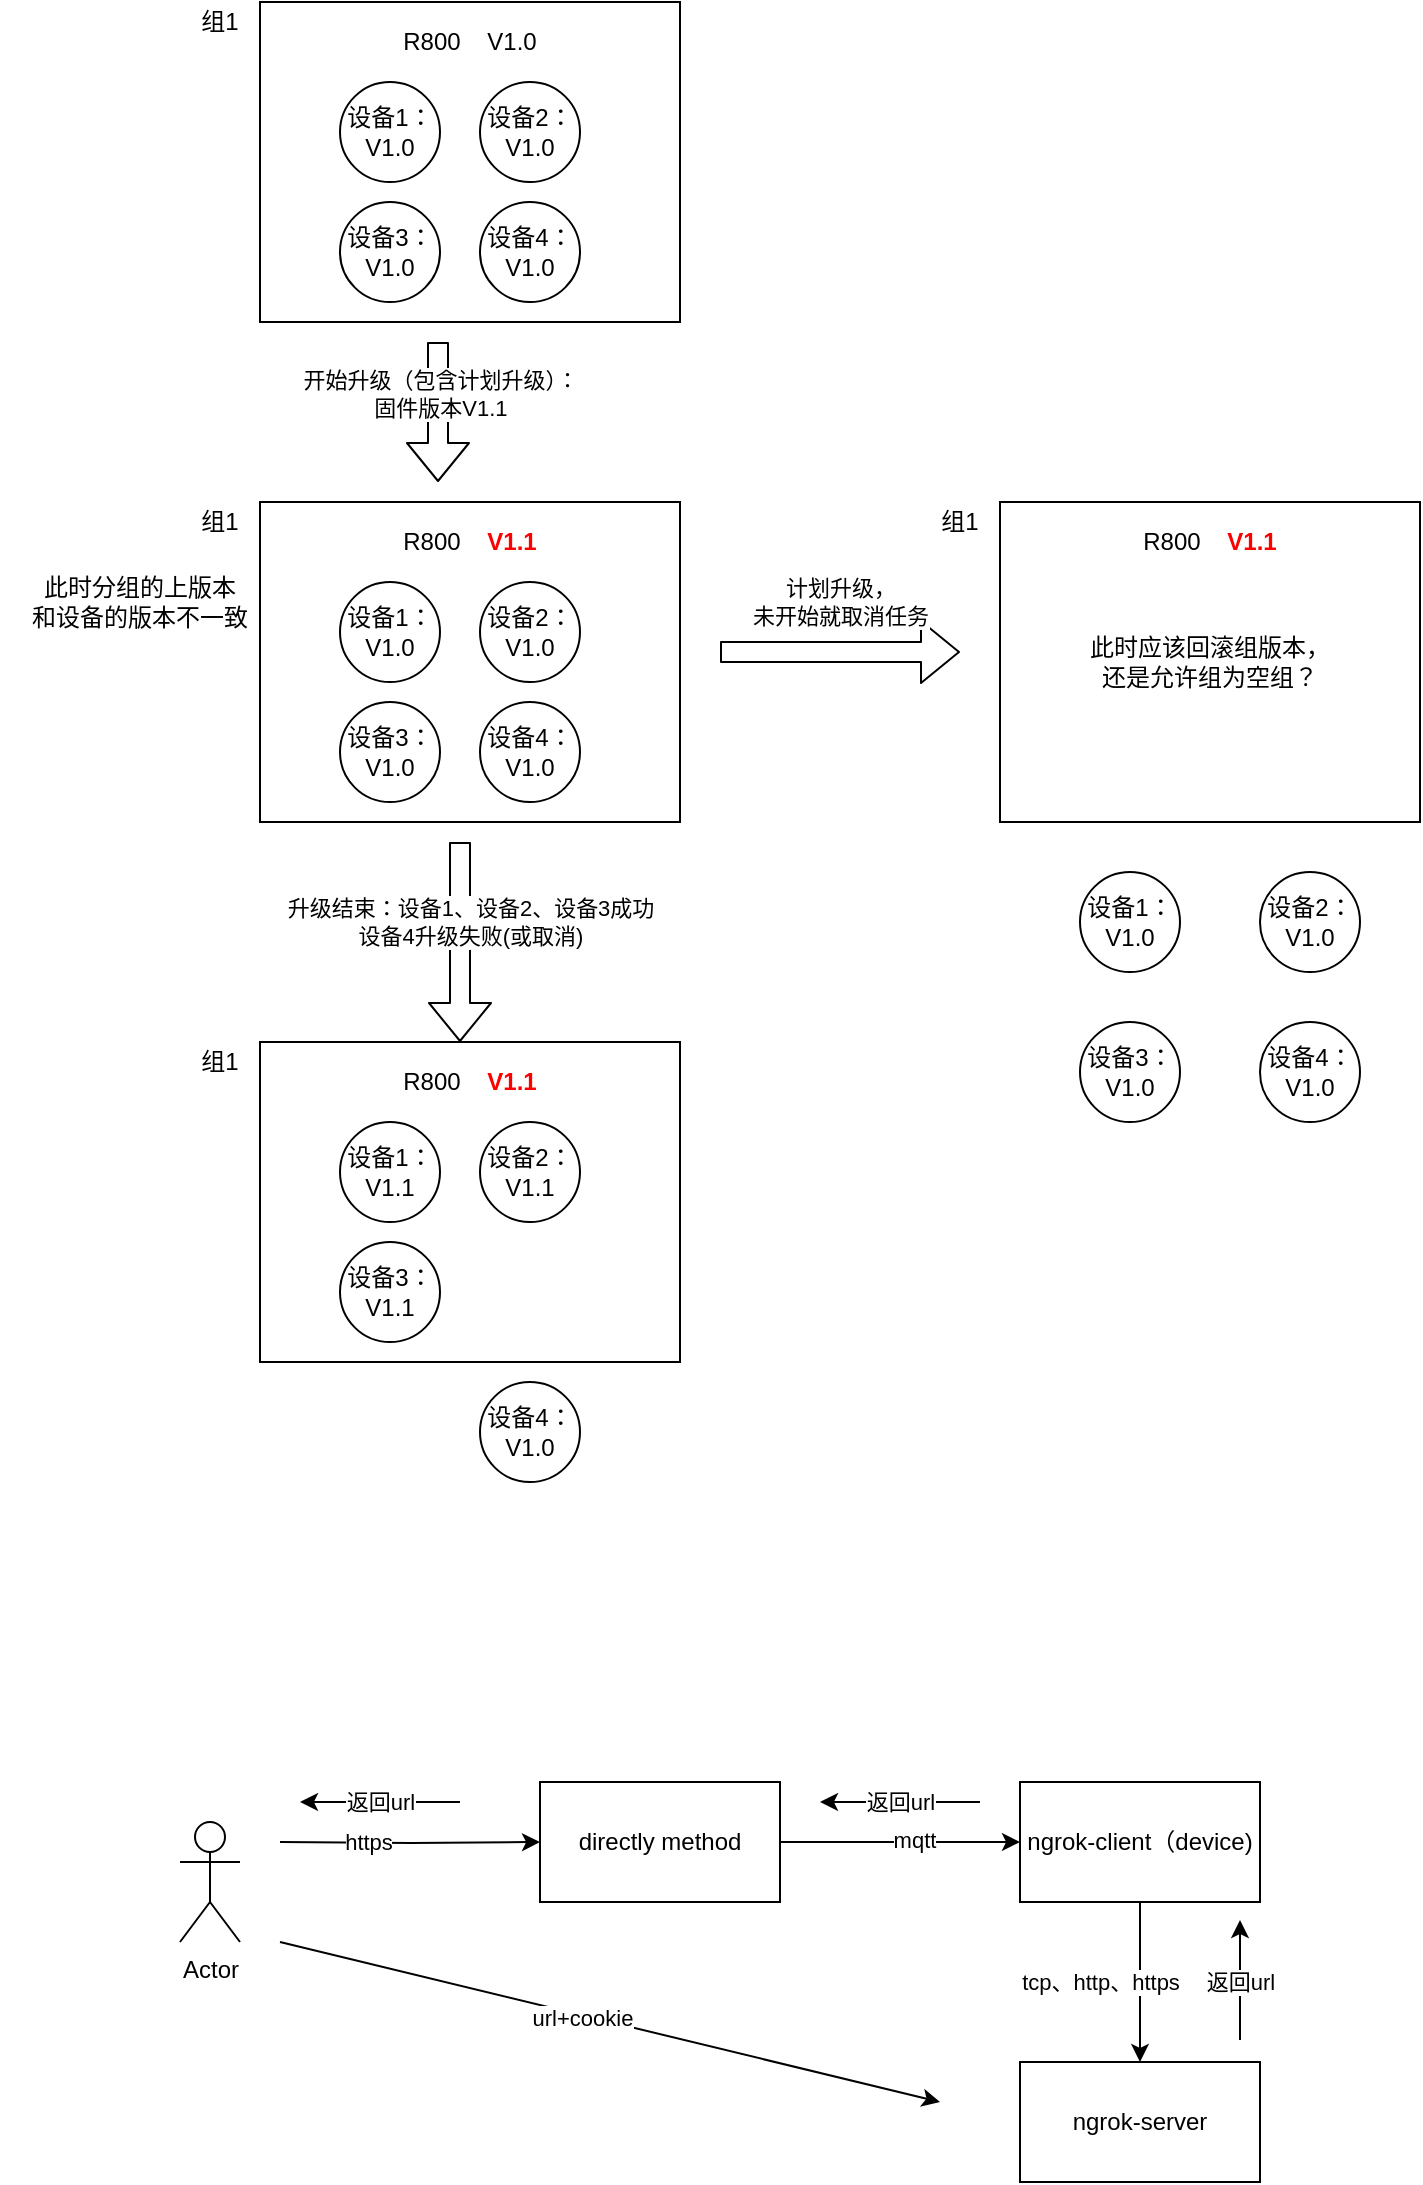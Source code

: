 <mxfile version="14.5.3" type="github"><diagram id="wrauErhoEFf_P9hfATMu" name="Page-1"><mxGraphModel dx="1185" dy="635" grid="1" gridSize="10" guides="1" tooltips="1" connect="1" arrows="1" fold="1" page="1" pageScale="1" pageWidth="827" pageHeight="1169" math="0" shadow="0"><root><mxCell id="0"/><mxCell id="1" parent="0"/><mxCell id="xtyJ2iblsGc8_XA2Mk3r-2" value="" style="rounded=0;whiteSpace=wrap;html=1;" parent="1" vertex="1"><mxGeometry x="150" y="150" width="210" height="160" as="geometry"/></mxCell><mxCell id="xtyJ2iblsGc8_XA2Mk3r-4" value="设备1：V1.0" style="ellipse;whiteSpace=wrap;html=1;aspect=fixed;" parent="1" vertex="1"><mxGeometry x="190" y="190" width="50" height="50" as="geometry"/></mxCell><mxCell id="xtyJ2iblsGc8_XA2Mk3r-10" value="组1" style="text;html=1;strokeColor=none;fillColor=none;align=center;verticalAlign=middle;whiteSpace=wrap;rounded=0;" parent="1" vertex="1"><mxGeometry x="110" y="150" width="40" height="20" as="geometry"/></mxCell><mxCell id="xtyJ2iblsGc8_XA2Mk3r-11" value="R800&amp;nbsp; &amp;nbsp; V1.0" style="text;html=1;strokeColor=none;fillColor=none;align=center;verticalAlign=middle;whiteSpace=wrap;rounded=0;" parent="1" vertex="1"><mxGeometry x="190" y="160" width="130" height="20" as="geometry"/></mxCell><mxCell id="xtyJ2iblsGc8_XA2Mk3r-12" value="" style="shape=flexArrow;endArrow=classic;html=1;" parent="1" edge="1"><mxGeometry width="50" height="50" relative="1" as="geometry"><mxPoint x="239" y="320" as="sourcePoint"/><mxPoint x="239" y="390" as="targetPoint"/></mxGeometry></mxCell><mxCell id="xtyJ2iblsGc8_XA2Mk3r-13" value="开始升级（包含计划升级）：&lt;br&gt;固件版本V1.1" style="edgeLabel;html=1;align=center;verticalAlign=middle;resizable=0;points=[];" parent="xtyJ2iblsGc8_XA2Mk3r-12" vertex="1" connectable="0"><mxGeometry x="-0.578" y="1" relative="1" as="geometry"><mxPoint y="11" as="offset"/></mxGeometry></mxCell><mxCell id="xtyJ2iblsGc8_XA2Mk3r-14" value="" style="rounded=0;whiteSpace=wrap;html=1;" parent="1" vertex="1"><mxGeometry x="150" y="400" width="210" height="160" as="geometry"/></mxCell><mxCell id="xtyJ2iblsGc8_XA2Mk3r-19" value="组1" style="text;html=1;strokeColor=none;fillColor=none;align=center;verticalAlign=middle;whiteSpace=wrap;rounded=0;" parent="1" vertex="1"><mxGeometry x="110" y="400" width="40" height="20" as="geometry"/></mxCell><mxCell id="xtyJ2iblsGc8_XA2Mk3r-20" value="R800&amp;nbsp; &amp;nbsp; &lt;b&gt;&lt;font color=&quot;#ff0000&quot;&gt;V1.1&lt;/font&gt;&lt;/b&gt;" style="text;html=1;strokeColor=none;fillColor=none;align=center;verticalAlign=middle;whiteSpace=wrap;rounded=0;" parent="1" vertex="1"><mxGeometry x="190" y="410" width="130" height="20" as="geometry"/></mxCell><mxCell id="xtyJ2iblsGc8_XA2Mk3r-21" value="设备2：V1.0" style="ellipse;whiteSpace=wrap;html=1;aspect=fixed;" parent="1" vertex="1"><mxGeometry x="260" y="190" width="50" height="50" as="geometry"/></mxCell><mxCell id="xtyJ2iblsGc8_XA2Mk3r-22" value="设备3：V1.0" style="ellipse;whiteSpace=wrap;html=1;aspect=fixed;" parent="1" vertex="1"><mxGeometry x="190" y="250" width="50" height="50" as="geometry"/></mxCell><mxCell id="xtyJ2iblsGc8_XA2Mk3r-25" value="设备4：V1.0" style="ellipse;whiteSpace=wrap;html=1;aspect=fixed;" parent="1" vertex="1"><mxGeometry x="260" y="250" width="50" height="50" as="geometry"/></mxCell><mxCell id="xtyJ2iblsGc8_XA2Mk3r-26" value="设备1：V1.0" style="ellipse;whiteSpace=wrap;html=1;aspect=fixed;" parent="1" vertex="1"><mxGeometry x="190" y="440" width="50" height="50" as="geometry"/></mxCell><mxCell id="xtyJ2iblsGc8_XA2Mk3r-27" value="设备2：V1.0" style="ellipse;whiteSpace=wrap;html=1;aspect=fixed;" parent="1" vertex="1"><mxGeometry x="260" y="440" width="50" height="50" as="geometry"/></mxCell><mxCell id="xtyJ2iblsGc8_XA2Mk3r-29" value="设备3：V1.0" style="ellipse;whiteSpace=wrap;html=1;aspect=fixed;" parent="1" vertex="1"><mxGeometry x="190" y="500" width="50" height="50" as="geometry"/></mxCell><mxCell id="xtyJ2iblsGc8_XA2Mk3r-30" value="设备4：V1.0" style="ellipse;whiteSpace=wrap;html=1;aspect=fixed;" parent="1" vertex="1"><mxGeometry x="260" y="500" width="50" height="50" as="geometry"/></mxCell><mxCell id="xtyJ2iblsGc8_XA2Mk3r-31" value="" style="rounded=0;whiteSpace=wrap;html=1;" parent="1" vertex="1"><mxGeometry x="150" y="670" width="210" height="160" as="geometry"/></mxCell><mxCell id="xtyJ2iblsGc8_XA2Mk3r-32" value="组1" style="text;html=1;strokeColor=none;fillColor=none;align=center;verticalAlign=middle;whiteSpace=wrap;rounded=0;" parent="1" vertex="1"><mxGeometry x="110" y="670" width="40" height="20" as="geometry"/></mxCell><mxCell id="xtyJ2iblsGc8_XA2Mk3r-33" value="R800&amp;nbsp; &amp;nbsp; &lt;b&gt;&lt;font color=&quot;#ff0000&quot;&gt;V1.1&lt;/font&gt;&lt;/b&gt;" style="text;html=1;strokeColor=none;fillColor=none;align=center;verticalAlign=middle;whiteSpace=wrap;rounded=0;" parent="1" vertex="1"><mxGeometry x="190" y="680" width="130" height="20" as="geometry"/></mxCell><mxCell id="xtyJ2iblsGc8_XA2Mk3r-34" value="设备1：V1.1" style="ellipse;whiteSpace=wrap;html=1;aspect=fixed;" parent="1" vertex="1"><mxGeometry x="190" y="710" width="50" height="50" as="geometry"/></mxCell><mxCell id="xtyJ2iblsGc8_XA2Mk3r-35" value="设备2：V1.1" style="ellipse;whiteSpace=wrap;html=1;aspect=fixed;" parent="1" vertex="1"><mxGeometry x="260" y="710" width="50" height="50" as="geometry"/></mxCell><mxCell id="xtyJ2iblsGc8_XA2Mk3r-36" value="设备3：V1.1" style="ellipse;whiteSpace=wrap;html=1;aspect=fixed;" parent="1" vertex="1"><mxGeometry x="190" y="770" width="50" height="50" as="geometry"/></mxCell><mxCell id="xtyJ2iblsGc8_XA2Mk3r-37" value="设备4：V1.0" style="ellipse;whiteSpace=wrap;html=1;aspect=fixed;" parent="1" vertex="1"><mxGeometry x="260" y="840" width="50" height="50" as="geometry"/></mxCell><mxCell id="xtyJ2iblsGc8_XA2Mk3r-38" value="" style="shape=flexArrow;endArrow=classic;html=1;" parent="1" edge="1"><mxGeometry width="50" height="50" relative="1" as="geometry"><mxPoint x="250" y="570" as="sourcePoint"/><mxPoint x="250" y="670" as="targetPoint"/></mxGeometry></mxCell><mxCell id="xtyJ2iblsGc8_XA2Mk3r-39" value="升级结束：设备1、设备2、设备3成功&lt;br&gt;设备4升级失败(或取消)" style="edgeLabel;html=1;align=center;verticalAlign=middle;resizable=0;points=[];" parent="xtyJ2iblsGc8_XA2Mk3r-38" vertex="1" connectable="0"><mxGeometry x="-0.578" y="1" relative="1" as="geometry"><mxPoint x="4" y="19" as="offset"/></mxGeometry></mxCell><mxCell id="xtyJ2iblsGc8_XA2Mk3r-40" value="此时分组的上版本&lt;br&gt;和设备的版本不一致" style="text;html=1;strokeColor=none;fillColor=none;align=center;verticalAlign=middle;whiteSpace=wrap;rounded=0;" parent="1" vertex="1"><mxGeometry x="20" y="440" width="140" height="20" as="geometry"/></mxCell><mxCell id="xtyJ2iblsGc8_XA2Mk3r-41" value="此时应该回滚组版本，&lt;br&gt;还是允许组为空组？" style="rounded=0;whiteSpace=wrap;html=1;" parent="1" vertex="1"><mxGeometry x="520" y="400" width="210" height="160" as="geometry"/></mxCell><mxCell id="xtyJ2iblsGc8_XA2Mk3r-42" value="组1" style="text;html=1;strokeColor=none;fillColor=none;align=center;verticalAlign=middle;whiteSpace=wrap;rounded=0;" parent="1" vertex="1"><mxGeometry x="480" y="400" width="40" height="20" as="geometry"/></mxCell><mxCell id="xtyJ2iblsGc8_XA2Mk3r-43" value="R800&amp;nbsp; &amp;nbsp; &lt;b&gt;&lt;font color=&quot;#ff0000&quot;&gt;V1.1&lt;/font&gt;&lt;/b&gt;" style="text;html=1;strokeColor=none;fillColor=none;align=center;verticalAlign=middle;whiteSpace=wrap;rounded=0;" parent="1" vertex="1"><mxGeometry x="560" y="410" width="130" height="20" as="geometry"/></mxCell><mxCell id="xtyJ2iblsGc8_XA2Mk3r-44" value="设备1：V1.0" style="ellipse;whiteSpace=wrap;html=1;aspect=fixed;" parent="1" vertex="1"><mxGeometry x="560" y="585" width="50" height="50" as="geometry"/></mxCell><mxCell id="xtyJ2iblsGc8_XA2Mk3r-45" value="设备2：V1.0" style="ellipse;whiteSpace=wrap;html=1;aspect=fixed;" parent="1" vertex="1"><mxGeometry x="650" y="585" width="50" height="50" as="geometry"/></mxCell><mxCell id="xtyJ2iblsGc8_XA2Mk3r-46" value="设备3：V1.0" style="ellipse;whiteSpace=wrap;html=1;aspect=fixed;" parent="1" vertex="1"><mxGeometry x="560" y="660" width="50" height="50" as="geometry"/></mxCell><mxCell id="xtyJ2iblsGc8_XA2Mk3r-47" value="设备4：V1.0" style="ellipse;whiteSpace=wrap;html=1;aspect=fixed;" parent="1" vertex="1"><mxGeometry x="650" y="660" width="50" height="50" as="geometry"/></mxCell><mxCell id="xtyJ2iblsGc8_XA2Mk3r-48" value="计划升级，&lt;br&gt;未开始就取消任务" style="shape=flexArrow;endArrow=classic;html=1;" parent="1" edge="1"><mxGeometry y="25" width="50" height="50" relative="1" as="geometry"><mxPoint x="380" y="475" as="sourcePoint"/><mxPoint x="500" y="475" as="targetPoint"/><mxPoint as="offset"/></mxGeometry></mxCell><mxCell id="vOQaomesB5khX3h0sOow-4" value="" style="edgeStyle=orthogonalEdgeStyle;rounded=0;orthogonalLoop=1;jettySize=auto;html=1;" edge="1" parent="1" target="vOQaomesB5khX3h0sOow-3"><mxGeometry relative="1" as="geometry"><mxPoint x="160" y="1070" as="sourcePoint"/></mxGeometry></mxCell><mxCell id="vOQaomesB5khX3h0sOow-5" value="https" style="edgeLabel;html=1;align=center;verticalAlign=middle;resizable=0;points=[];" vertex="1" connectable="0" parent="vOQaomesB5khX3h0sOow-4"><mxGeometry x="-0.327" y="1" relative="1" as="geometry"><mxPoint as="offset"/></mxGeometry></mxCell><mxCell id="vOQaomesB5khX3h0sOow-7" value="" style="edgeStyle=orthogonalEdgeStyle;rounded=0;orthogonalLoop=1;jettySize=auto;html=1;" edge="1" parent="1" source="vOQaomesB5khX3h0sOow-3" target="vOQaomesB5khX3h0sOow-6"><mxGeometry relative="1" as="geometry"/></mxCell><mxCell id="vOQaomesB5khX3h0sOow-8" value="mqtt" style="edgeLabel;html=1;align=center;verticalAlign=middle;resizable=0;points=[];" vertex="1" connectable="0" parent="vOQaomesB5khX3h0sOow-7"><mxGeometry x="0.118" y="1" relative="1" as="geometry"><mxPoint as="offset"/></mxGeometry></mxCell><mxCell id="vOQaomesB5khX3h0sOow-3" value="directly method" style="whiteSpace=wrap;html=1;" vertex="1" parent="1"><mxGeometry x="290" y="1040" width="120" height="60" as="geometry"/></mxCell><mxCell id="vOQaomesB5khX3h0sOow-10" value="tcp、http、https" style="edgeStyle=orthogonalEdgeStyle;rounded=0;orthogonalLoop=1;jettySize=auto;html=1;" edge="1" parent="1" source="vOQaomesB5khX3h0sOow-6" target="vOQaomesB5khX3h0sOow-9"><mxGeometry y="-20" relative="1" as="geometry"><mxPoint as="offset"/></mxGeometry></mxCell><mxCell id="vOQaomesB5khX3h0sOow-6" value="ngrok-client（device)" style="whiteSpace=wrap;html=1;" vertex="1" parent="1"><mxGeometry x="530" y="1040" width="120" height="60" as="geometry"/></mxCell><mxCell id="vOQaomesB5khX3h0sOow-9" value="ngrok-server" style="whiteSpace=wrap;html=1;" vertex="1" parent="1"><mxGeometry x="530" y="1180" width="120" height="60" as="geometry"/></mxCell><mxCell id="vOQaomesB5khX3h0sOow-11" value="" style="endArrow=classic;html=1;" edge="1" parent="1"><mxGeometry width="50" height="50" relative="1" as="geometry"><mxPoint x="250" y="1050" as="sourcePoint"/><mxPoint x="170" y="1050" as="targetPoint"/></mxGeometry></mxCell><mxCell id="vOQaomesB5khX3h0sOow-12" value="返回url" style="edgeLabel;html=1;align=center;verticalAlign=middle;resizable=0;points=[];" vertex="1" connectable="0" parent="vOQaomesB5khX3h0sOow-11"><mxGeometry x="-0.275" relative="1" as="geometry"><mxPoint x="-11" as="offset"/></mxGeometry></mxCell><mxCell id="vOQaomesB5khX3h0sOow-13" value="" style="endArrow=classic;html=1;" edge="1" parent="1"><mxGeometry width="50" height="50" relative="1" as="geometry"><mxPoint x="160" y="1120" as="sourcePoint"/><mxPoint x="490" y="1200" as="targetPoint"/></mxGeometry></mxCell><mxCell id="vOQaomesB5khX3h0sOow-14" value="url+cookie" style="edgeLabel;html=1;align=center;verticalAlign=middle;resizable=0;points=[];" vertex="1" connectable="0" parent="vOQaomesB5khX3h0sOow-13"><mxGeometry x="-0.088" y="-1" relative="1" as="geometry"><mxPoint as="offset"/></mxGeometry></mxCell><mxCell id="vOQaomesB5khX3h0sOow-15" value="" style="endArrow=classic;html=1;" edge="1" parent="1"><mxGeometry width="50" height="50" relative="1" as="geometry"><mxPoint x="640" y="1169" as="sourcePoint"/><mxPoint x="640" y="1109" as="targetPoint"/></mxGeometry></mxCell><mxCell id="vOQaomesB5khX3h0sOow-16" value="返回url" style="edgeLabel;html=1;align=center;verticalAlign=middle;resizable=0;points=[];" vertex="1" connectable="0" parent="vOQaomesB5khX3h0sOow-15"><mxGeometry x="-0.275" relative="1" as="geometry"><mxPoint y="-7" as="offset"/></mxGeometry></mxCell><mxCell id="vOQaomesB5khX3h0sOow-17" value="" style="endArrow=classic;html=1;" edge="1" parent="1"><mxGeometry width="50" height="50" relative="1" as="geometry"><mxPoint x="510" y="1050" as="sourcePoint"/><mxPoint x="430" y="1050" as="targetPoint"/></mxGeometry></mxCell><mxCell id="vOQaomesB5khX3h0sOow-18" value="返回url" style="edgeLabel;html=1;align=center;verticalAlign=middle;resizable=0;points=[];" vertex="1" connectable="0" parent="vOQaomesB5khX3h0sOow-17"><mxGeometry x="-0.275" relative="1" as="geometry"><mxPoint x="-11" as="offset"/></mxGeometry></mxCell><mxCell id="vOQaomesB5khX3h0sOow-19" value="Actor" style="shape=umlActor;verticalLabelPosition=bottom;verticalAlign=top;html=1;outlineConnect=0;" vertex="1" parent="1"><mxGeometry x="110" y="1060" width="30" height="60" as="geometry"/></mxCell></root></mxGraphModel></diagram></mxfile>